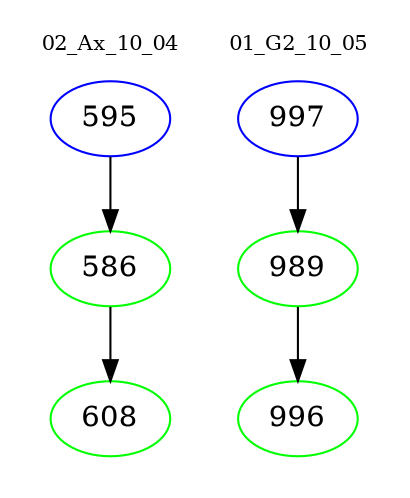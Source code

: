 digraph{
subgraph cluster_0 {
color = white
label = "02_Ax_10_04";
fontsize=10;
T0_595 [label="595", color="blue"]
T0_595 -> T0_586 [color="black"]
T0_586 [label="586", color="green"]
T0_586 -> T0_608 [color="black"]
T0_608 [label="608", color="green"]
}
subgraph cluster_1 {
color = white
label = "01_G2_10_05";
fontsize=10;
T1_997 [label="997", color="blue"]
T1_997 -> T1_989 [color="black"]
T1_989 [label="989", color="green"]
T1_989 -> T1_996 [color="black"]
T1_996 [label="996", color="green"]
}
}
